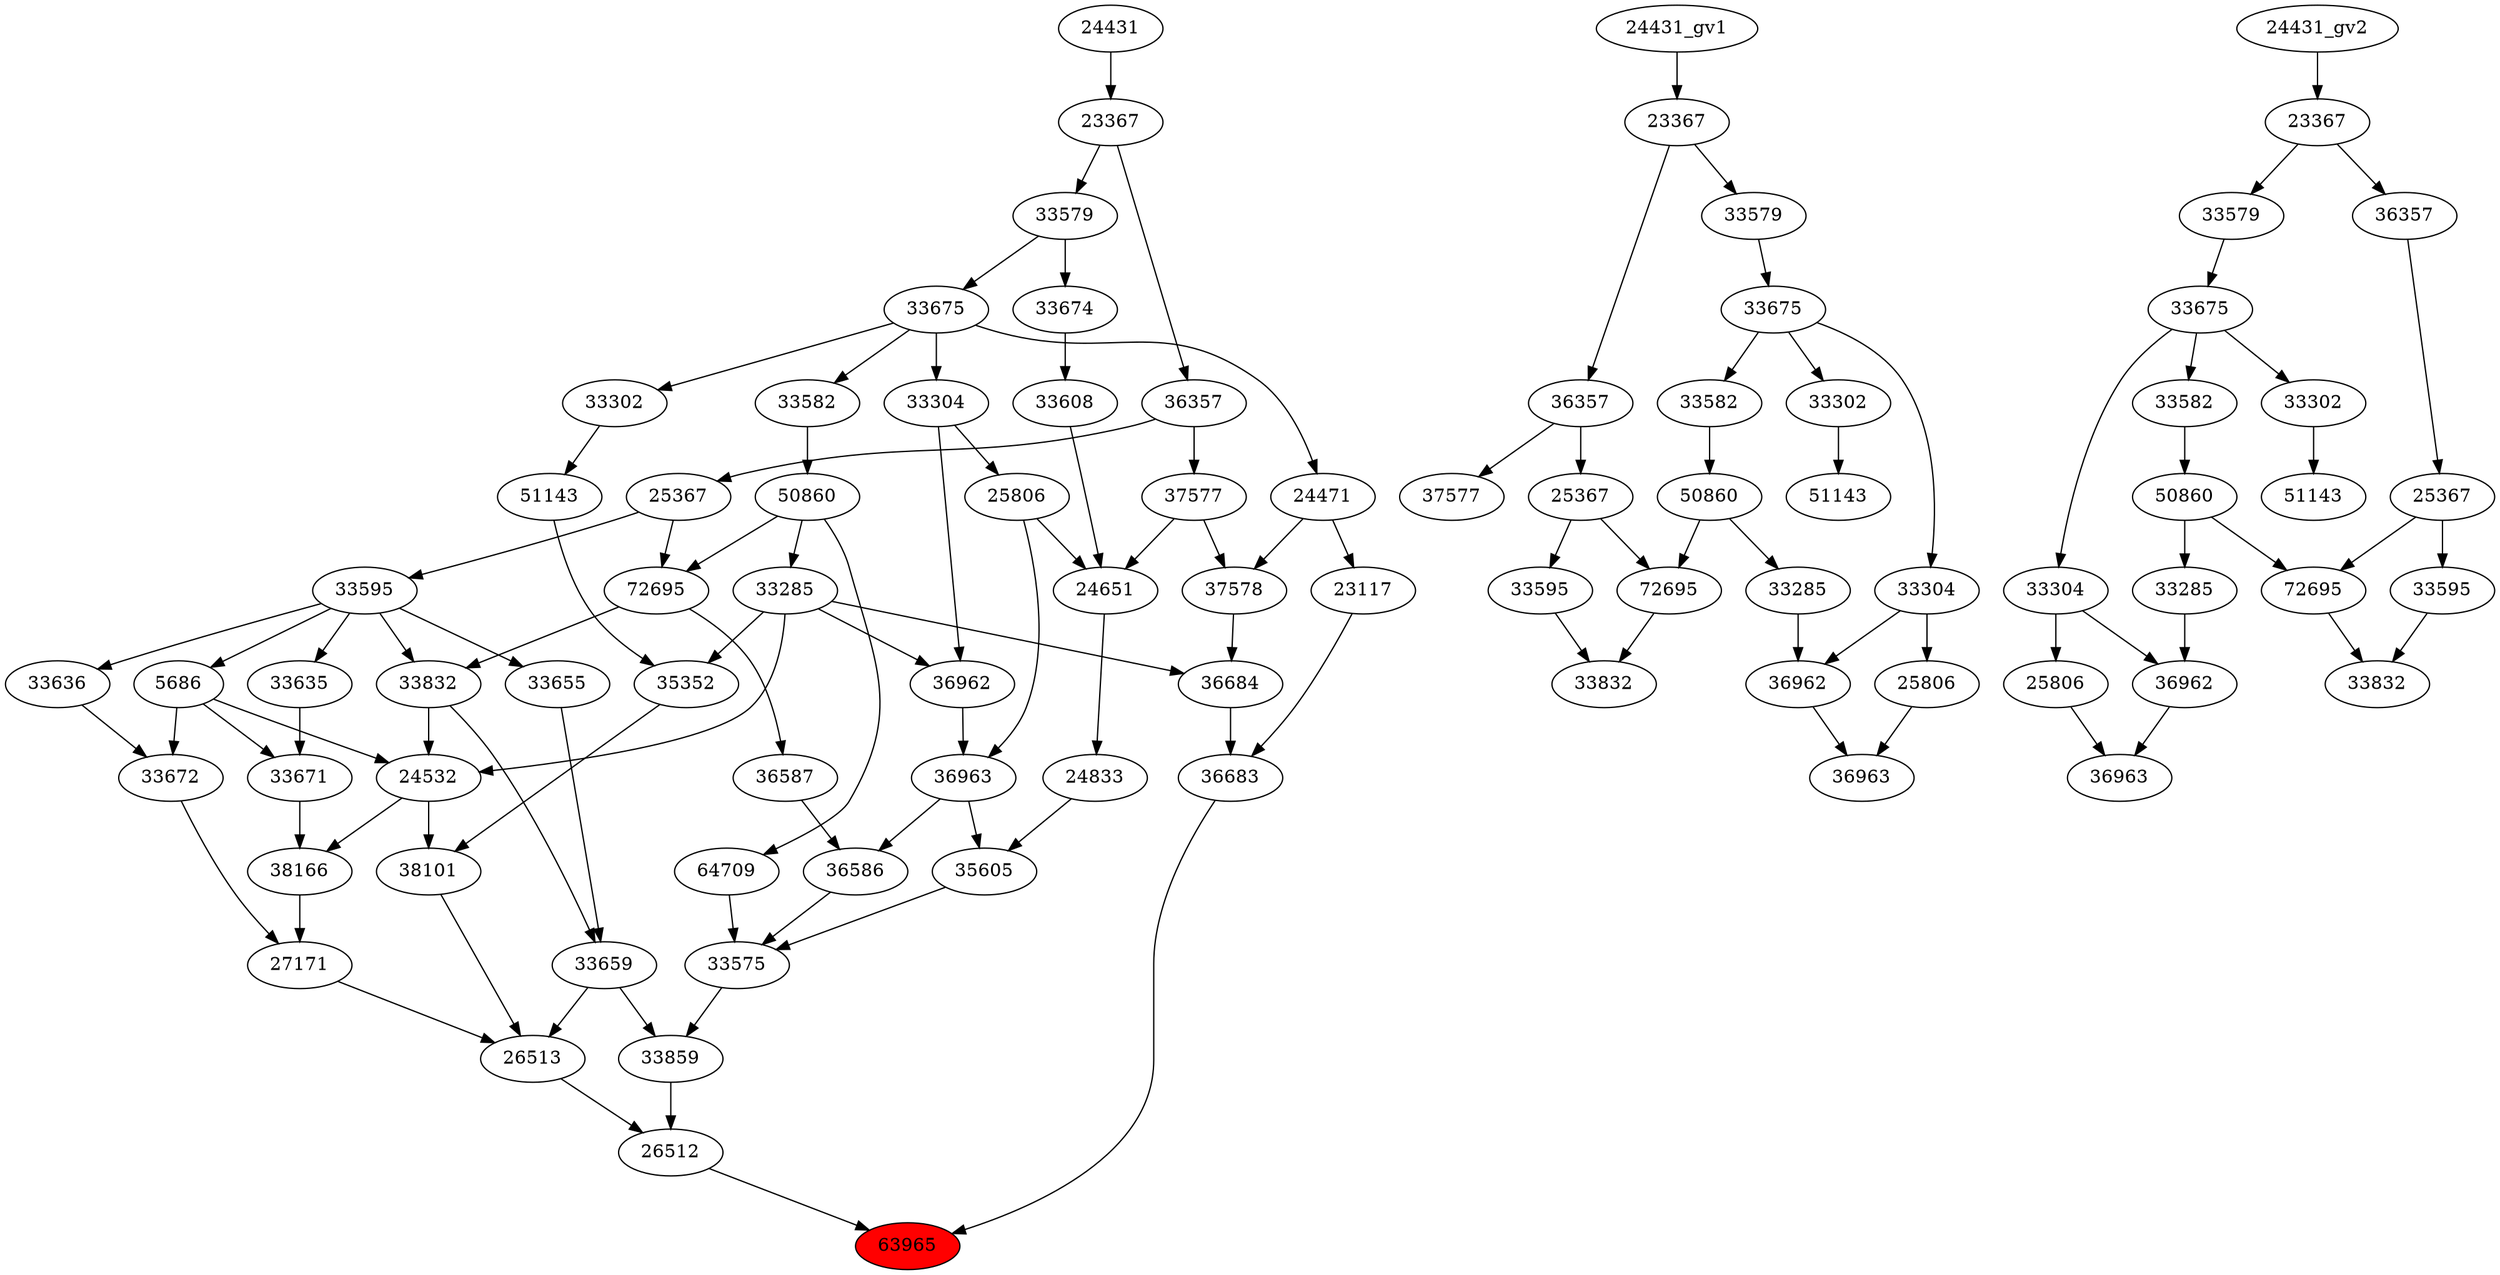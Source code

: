 strict digraph root {
	node [label="\N"];
	{
		node [fillcolor="",
			label="\N",
			style=""
		];
		63965		 [fillcolor=red,
			label=63965,
			style=filled];
		36683		 [label=36683];
		36683 -> 63965;
		26512		 [label=26512];
		26512 -> 63965;
		36684		 [label=36684];
		36684 -> 36683;
		23117		 [label=23117];
		23117 -> 36683;
		26513		 [label=26513];
		26513 -> 26512;
		33859		 [label=33859];
		33859 -> 26512;
		33285		 [label=33285];
		33285 -> 36684;
		24532		 [label=24532];
		33285 -> 24532;
		35352		 [label=35352];
		33285 -> 35352;
		36962		 [label=36962];
		33285 -> 36962;
		37578		 [label=37578];
		37578 -> 36684;
		24471		 [label=24471];
		24471 -> 23117;
		24471 -> 37578;
		27171		 [label=27171];
		27171 -> 26513;
		38101		 [label=38101];
		38101 -> 26513;
		33659		 [label=33659];
		33659 -> 26513;
		33659 -> 33859;
		33575		 [label=33575];
		33575 -> 33859;
		50860		 [label=50860];
		50860 -> 33285;
		64709		 [label=64709];
		50860 -> 64709;
		72695		 [label=72695];
		50860 -> 72695;
		37577		 [label=37577];
		37577 -> 37578;
		24651		 [label=24651];
		37577 -> 24651;
		33675		 [label=33675];
		33675 -> 24471;
		33582		 [label=33582];
		33675 -> 33582;
		33302		 [label=33302];
		33675 -> 33302;
		33304		 [label=33304];
		33675 -> 33304;
		33672		 [label=33672];
		33672 -> 27171;
		38166		 [label=38166];
		38166 -> 27171;
		24532 -> 38101;
		24532 -> 38166;
		35352 -> 38101;
		33655		 [label=33655];
		33655 -> 33659;
		33832		 [label=33832];
		33832 -> 33659;
		33832 -> 24532;
		36586		 [label=36586];
		36586 -> 33575;
		35605		 [label=35605];
		35605 -> 33575;
		64709 -> 33575;
		33582 -> 50860;
		36357		 [label=36357];
		36357 -> 37577;
		25367		 [label=25367];
		36357 -> 25367;
		33579		 [label=33579];
		33579 -> 33675;
		33674		 [label=33674];
		33579 -> 33674;
		33636		 [label=33636];
		33636 -> 33672;
		5686		 [label=5686];
		5686 -> 33672;
		5686 -> 24532;
		33671		 [label=33671];
		5686 -> 33671;
		33671 -> 38166;
		51143		 [label=51143];
		51143 -> 35352;
		33595		 [label=33595];
		33595 -> 33655;
		33595 -> 33832;
		33595 -> 33636;
		33595 -> 5686;
		33635		 [label=33635];
		33595 -> 33635;
		72695 -> 33832;
		36587		 [label=36587];
		72695 -> 36587;
		36587 -> 36586;
		36963		 [label=36963];
		36963 -> 36586;
		36963 -> 35605;
		24833		 [label=24833];
		24833 -> 35605;
		23367		 [label=23367];
		23367 -> 36357;
		23367 -> 33579;
		33635 -> 33671;
		33302 -> 51143;
		25367 -> 33595;
		25367 -> 72695;
		36962 -> 36963;
		25806		 [label=25806];
		25806 -> 36963;
		25806 -> 24651;
		24651 -> 24833;
		24431		 [label=24431];
		24431 -> 23367;
		33304 -> 36962;
		33304 -> 25806;
		33608		 [label=33608];
		33608 -> 24651;
		33674 -> 33608;
	}
	{
		node [label="\N"];
		"33285_gv1"		 [label=33285];
		"36962_gv1"		 [label=36962];
		"33285_gv1" -> "36962_gv1";
		"50860_gv1"		 [label=50860];
		"50860_gv1" -> "33285_gv1";
		"72695_gv1"		 [label=72695];
		"50860_gv1" -> "72695_gv1";
		"33582_gv1"		 [label=33582];
		"33582_gv1" -> "50860_gv1";
		"37577_gv1"		 [label=37577];
		"36357_gv1"		 [label=36357];
		"36357_gv1" -> "37577_gv1";
		"25367_gv1"		 [label=25367];
		"36357_gv1" -> "25367_gv1";
		"33675_gv1"		 [label=33675];
		"33675_gv1" -> "33582_gv1";
		"33302_gv1"		 [label=33302];
		"33675_gv1" -> "33302_gv1";
		"33304_gv1"		 [label=33304];
		"33675_gv1" -> "33304_gv1";
		"33579_gv1"		 [label=33579];
		"33579_gv1" -> "33675_gv1";
		"33832_gv1"		 [label=33832];
		"72695_gv1" -> "33832_gv1";
		"33595_gv1"		 [label=33595];
		"33595_gv1" -> "33832_gv1";
		"23367_gv1"		 [label=23367];
		"23367_gv1" -> "36357_gv1";
		"23367_gv1" -> "33579_gv1";
		"51143_gv1"		 [label=51143];
		"33302_gv1" -> "51143_gv1";
		"25367_gv1" -> "72695_gv1";
		"25367_gv1" -> "33595_gv1";
		"36963_gv1"		 [label=36963];
		"36962_gv1" -> "36963_gv1";
		"25806_gv1"		 [label=25806];
		"25806_gv1" -> "36963_gv1";
		"24431_gv1" -> "23367_gv1";
		"33304_gv1" -> "36962_gv1";
		"33304_gv1" -> "25806_gv1";
	}
	{
		node [label="\N"];
		"36963_gv2"		 [label=36963];
		"36962_gv2"		 [label=36962];
		"36962_gv2" -> "36963_gv2";
		"25806_gv2"		 [label=25806];
		"25806_gv2" -> "36963_gv2";
		"51143_gv2"		 [label=51143];
		"33302_gv2"		 [label=33302];
		"33302_gv2" -> "51143_gv2";
		"33832_gv2"		 [label=33832];
		"72695_gv2"		 [label=72695];
		"72695_gv2" -> "33832_gv2";
		"33595_gv2"		 [label=33595];
		"33595_gv2" -> "33832_gv2";
		"50860_gv2"		 [label=50860];
		"50860_gv2" -> "72695_gv2";
		"33285_gv2"		 [label=33285];
		"50860_gv2" -> "33285_gv2";
		"33582_gv2"		 [label=33582];
		"33582_gv2" -> "50860_gv2";
		"33285_gv2" -> "36962_gv2";
		"33304_gv2"		 [label=33304];
		"33304_gv2" -> "36962_gv2";
		"33304_gv2" -> "25806_gv2";
		"33675_gv2"		 [label=33675];
		"33675_gv2" -> "33302_gv2";
		"33675_gv2" -> "33582_gv2";
		"33675_gv2" -> "33304_gv2";
		"25367_gv2"		 [label=25367];
		"25367_gv2" -> "72695_gv2";
		"25367_gv2" -> "33595_gv2";
		"33579_gv2"		 [label=33579];
		"33579_gv2" -> "33675_gv2";
		"36357_gv2"		 [label=36357];
		"36357_gv2" -> "25367_gv2";
		"23367_gv2"		 [label=23367];
		"23367_gv2" -> "33579_gv2";
		"23367_gv2" -> "36357_gv2";
		"24431_gv2" -> "23367_gv2";
	}
}
